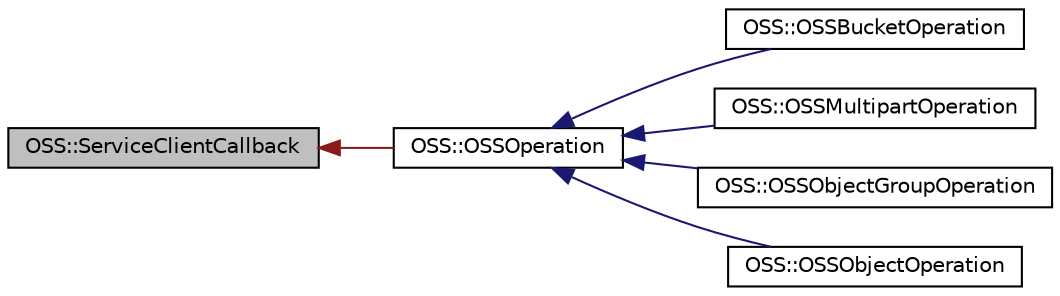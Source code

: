 digraph "OSS::ServiceClientCallback"
{
  edge [fontname="Helvetica",fontsize="10",labelfontname="Helvetica",labelfontsize="10"];
  node [fontname="Helvetica",fontsize="10",shape=record];
  rankdir="LR";
  Node1 [label="OSS::ServiceClientCallback",height=0.2,width=0.4,color="black", fillcolor="grey75", style="filled" fontcolor="black"];
  Node1 -> Node2 [dir="back",color="firebrick4",fontsize="10",style="solid",fontname="Helvetica"];
  Node2 [label="OSS::OSSOperation",height=0.2,width=0.4,color="black", fillcolor="white", style="filled",URL="$class_o_s_s_1_1_o_s_s_operation.html"];
  Node2 -> Node3 [dir="back",color="midnightblue",fontsize="10",style="solid",fontname="Helvetica"];
  Node3 [label="OSS::OSSBucketOperation",height=0.2,width=0.4,color="black", fillcolor="white", style="filled",URL="$class_o_s_s_1_1_o_s_s_bucket_operation.html"];
  Node2 -> Node4 [dir="back",color="midnightblue",fontsize="10",style="solid",fontname="Helvetica"];
  Node4 [label="OSS::OSSMultipartOperation",height=0.2,width=0.4,color="black", fillcolor="white", style="filled",URL="$class_o_s_s_1_1_o_s_s_multipart_operation.html"];
  Node2 -> Node5 [dir="back",color="midnightblue",fontsize="10",style="solid",fontname="Helvetica"];
  Node5 [label="OSS::OSSObjectGroupOperation",height=0.2,width=0.4,color="black", fillcolor="white", style="filled",URL="$class_o_s_s_1_1_o_s_s_object_group_operation.html"];
  Node2 -> Node6 [dir="back",color="midnightblue",fontsize="10",style="solid",fontname="Helvetica"];
  Node6 [label="OSS::OSSObjectOperation",height=0.2,width=0.4,color="black", fillcolor="white", style="filled",URL="$class_o_s_s_1_1_o_s_s_object_operation.html"];
}
